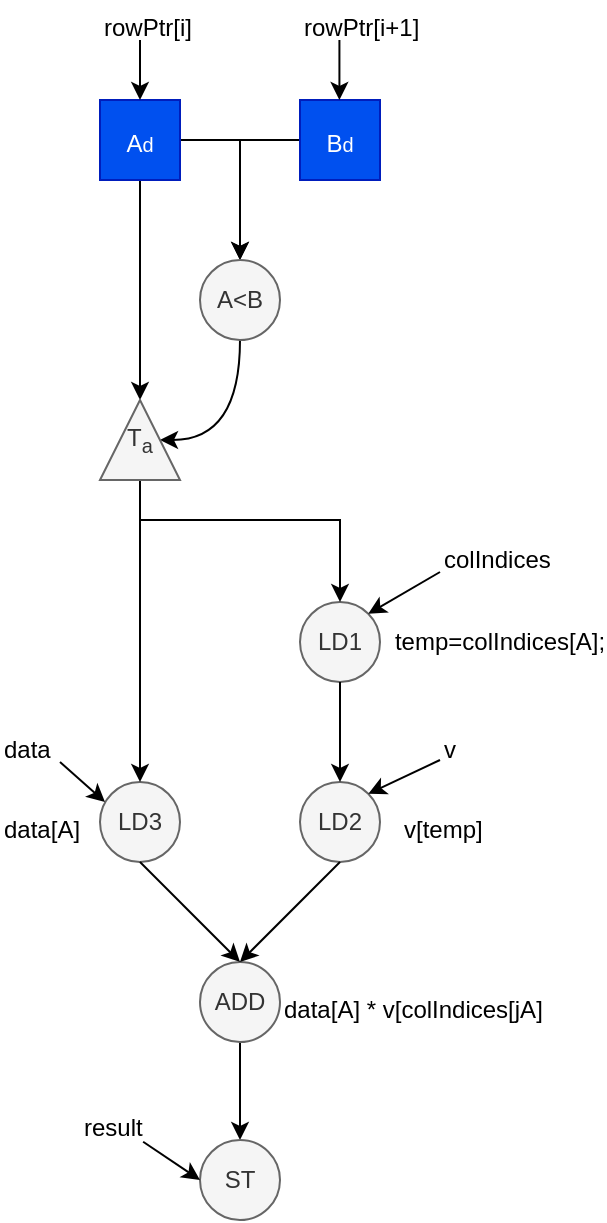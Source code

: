 <mxfile version="22.1.5" type="github">
  <diagram name="Page-1" id="8ce9d11a-91a2-4d17-14d8-a56ed91bf033">
    <mxGraphModel dx="906" dy="665" grid="1" gridSize="10" guides="1" tooltips="1" connect="1" arrows="1" fold="1" page="1" pageScale="1" pageWidth="1100" pageHeight="850" background="none" math="0" shadow="0">
      <root>
        <mxCell id="0" />
        <mxCell id="1" parent="0" />
        <mxCell id="U-zHn95BD_rkfPfJ5epH-1" value="LD3" style="ellipse;whiteSpace=wrap;html=1;aspect=fixed;fillColor=#f5f5f5;fontColor=#333333;strokeColor=#666666;" vertex="1" parent="1">
          <mxGeometry x="320" y="411" width="40" height="40" as="geometry" />
        </mxCell>
        <mxCell id="U-zHn95BD_rkfPfJ5epH-3" value="LD1" style="ellipse;whiteSpace=wrap;html=1;aspect=fixed;fillColor=#f5f5f5;fontColor=#333333;strokeColor=#666666;" vertex="1" parent="1">
          <mxGeometry x="420" y="321" width="40" height="40" as="geometry" />
        </mxCell>
        <mxCell id="U-zHn95BD_rkfPfJ5epH-4" value="LD2" style="ellipse;whiteSpace=wrap;html=1;aspect=fixed;fillColor=#f5f5f5;fontColor=#333333;strokeColor=#666666;" vertex="1" parent="1">
          <mxGeometry x="420" y="411" width="40" height="40" as="geometry" />
        </mxCell>
        <mxCell id="U-zHn95BD_rkfPfJ5epH-37" style="edgeStyle=orthogonalEdgeStyle;rounded=0;orthogonalLoop=1;jettySize=auto;html=1;exitX=0.5;exitY=1;exitDx=0;exitDy=0;entryX=0.5;entryY=0;entryDx=0;entryDy=0;" edge="1" parent="1" source="U-zHn95BD_rkfPfJ5epH-5" target="U-zHn95BD_rkfPfJ5epH-36">
          <mxGeometry relative="1" as="geometry" />
        </mxCell>
        <mxCell id="U-zHn95BD_rkfPfJ5epH-5" value="ADD" style="ellipse;whiteSpace=wrap;html=1;aspect=fixed;fillColor=#f5f5f5;fontColor=#333333;strokeColor=#666666;" vertex="1" parent="1">
          <mxGeometry x="370" y="501" width="40" height="40" as="geometry" />
        </mxCell>
        <mxCell id="U-zHn95BD_rkfPfJ5epH-6" value="" style="endArrow=classic;html=1;rounded=0;exitX=0.5;exitY=1;exitDx=0;exitDy=0;entryX=0.5;entryY=0;entryDx=0;entryDy=0;" edge="1" parent="1" source="U-zHn95BD_rkfPfJ5epH-3" target="U-zHn95BD_rkfPfJ5epH-4">
          <mxGeometry width="50" height="50" relative="1" as="geometry">
            <mxPoint x="450" y="391" as="sourcePoint" />
            <mxPoint x="490" y="521" as="targetPoint" />
          </mxGeometry>
        </mxCell>
        <mxCell id="U-zHn95BD_rkfPfJ5epH-7" value="" style="endArrow=classic;html=1;rounded=0;exitX=0.5;exitY=1;exitDx=0;exitDy=0;entryX=0.5;entryY=0;entryDx=0;entryDy=0;" edge="1" parent="1" source="U-zHn95BD_rkfPfJ5epH-4" target="U-zHn95BD_rkfPfJ5epH-5">
          <mxGeometry width="50" height="50" relative="1" as="geometry">
            <mxPoint x="430" y="501" as="sourcePoint" />
            <mxPoint x="350" y="511" as="targetPoint" />
          </mxGeometry>
        </mxCell>
        <mxCell id="U-zHn95BD_rkfPfJ5epH-8" value="" style="endArrow=classic;html=1;rounded=0;exitX=0.5;exitY=1;exitDx=0;exitDy=0;entryX=0.5;entryY=0;entryDx=0;entryDy=0;" edge="1" parent="1" source="U-zHn95BD_rkfPfJ5epH-1" target="U-zHn95BD_rkfPfJ5epH-5">
          <mxGeometry width="50" height="50" relative="1" as="geometry">
            <mxPoint x="450" y="501" as="sourcePoint" />
            <mxPoint x="350" y="551" as="targetPoint" />
          </mxGeometry>
        </mxCell>
        <mxCell id="U-zHn95BD_rkfPfJ5epH-9" value="temp=colIndices[A];" style="text;strokeColor=none;align=center;fillColor=none;html=1;verticalAlign=middle;whiteSpace=wrap;rounded=0;" vertex="1" parent="1">
          <mxGeometry x="490" y="326" width="60" height="30" as="geometry" />
        </mxCell>
        <mxCell id="U-zHn95BD_rkfPfJ5epH-10" value="data[A]" style="text;whiteSpace=wrap;" vertex="1" parent="1">
          <mxGeometry x="270" y="421" width="70" height="40" as="geometry" />
        </mxCell>
        <mxCell id="U-zHn95BD_rkfPfJ5epH-11" value="v[temp]" style="text;whiteSpace=wrap;" vertex="1" parent="1">
          <mxGeometry x="470" y="421" width="70" height="40" as="geometry" />
        </mxCell>
        <mxCell id="U-zHn95BD_rkfPfJ5epH-12" value="data[A] * v[colIndices[jA]" style="text;whiteSpace=wrap;" vertex="1" parent="1">
          <mxGeometry x="410" y="511" width="150" height="40" as="geometry" />
        </mxCell>
        <mxCell id="U-zHn95BD_rkfPfJ5epH-22" style="edgeStyle=orthogonalEdgeStyle;rounded=0;orthogonalLoop=1;jettySize=auto;html=1;exitX=1;exitY=0.5;exitDx=0;exitDy=0;entryX=0.5;entryY=0;entryDx=0;entryDy=0;" edge="1" parent="1" source="U-zHn95BD_rkfPfJ5epH-13" target="U-zHn95BD_rkfPfJ5epH-20">
          <mxGeometry relative="1" as="geometry" />
        </mxCell>
        <mxCell id="U-zHn95BD_rkfPfJ5epH-24" style="edgeStyle=orthogonalEdgeStyle;rounded=0;orthogonalLoop=1;jettySize=auto;html=1;exitX=0.5;exitY=1;exitDx=0;exitDy=0;entryX=1;entryY=0.5;entryDx=0;entryDy=0;" edge="1" parent="1" source="U-zHn95BD_rkfPfJ5epH-13" target="U-zHn95BD_rkfPfJ5epH-21">
          <mxGeometry relative="1" as="geometry" />
        </mxCell>
        <mxCell id="U-zHn95BD_rkfPfJ5epH-13" value="&lt;sub&gt;&lt;span style=&quot;font-size: 12px;&quot;&gt;A&lt;/span&gt;d&lt;/sub&gt;" style="whiteSpace=wrap;html=1;aspect=fixed;fillColor=#0050ef;strokeColor=#001DBC;fontColor=#ffffff;" vertex="1" parent="1">
          <mxGeometry x="320" y="70" width="40" height="40" as="geometry" />
        </mxCell>
        <mxCell id="U-zHn95BD_rkfPfJ5epH-25" style="edgeStyle=orthogonalEdgeStyle;rounded=0;orthogonalLoop=1;jettySize=auto;html=1;exitX=0;exitY=0.5;exitDx=0;exitDy=0;entryX=0.5;entryY=0;entryDx=0;entryDy=0;" edge="1" parent="1" source="U-zHn95BD_rkfPfJ5epH-14" target="U-zHn95BD_rkfPfJ5epH-20">
          <mxGeometry relative="1" as="geometry" />
        </mxCell>
        <mxCell id="U-zHn95BD_rkfPfJ5epH-14" value="&lt;sub&gt;&lt;span style=&quot;font-size: 12px;&quot;&gt;B&lt;/span&gt;d&lt;/sub&gt;" style="whiteSpace=wrap;html=1;aspect=fixed;fillColor=#0050ef;strokeColor=#001DBC;fontColor=#ffffff;" vertex="1" parent="1">
          <mxGeometry x="420" y="70" width="40" height="40" as="geometry" />
        </mxCell>
        <mxCell id="U-zHn95BD_rkfPfJ5epH-15" value="" style="endArrow=classic;html=1;rounded=0;entryX=0.5;entryY=0;entryDx=0;entryDy=0;" edge="1" parent="1" target="U-zHn95BD_rkfPfJ5epH-13">
          <mxGeometry width="50" height="50" relative="1" as="geometry">
            <mxPoint x="340" y="40" as="sourcePoint" />
            <mxPoint x="390" y="-10" as="targetPoint" />
          </mxGeometry>
        </mxCell>
        <mxCell id="U-zHn95BD_rkfPfJ5epH-17" value="" style="endArrow=classic;html=1;rounded=0;entryX=0.5;entryY=0;entryDx=0;entryDy=0;" edge="1" parent="1">
          <mxGeometry width="50" height="50" relative="1" as="geometry">
            <mxPoint x="439.71" y="40" as="sourcePoint" />
            <mxPoint x="439.71" y="70" as="targetPoint" />
          </mxGeometry>
        </mxCell>
        <mxCell id="U-zHn95BD_rkfPfJ5epH-18" value="rowPtr[i]" style="text;whiteSpace=wrap;" vertex="1" parent="1">
          <mxGeometry x="320" y="20" width="80" height="40" as="geometry" />
        </mxCell>
        <mxCell id="U-zHn95BD_rkfPfJ5epH-19" value="rowPtr[i+1]" style="text;whiteSpace=wrap;" vertex="1" parent="1">
          <mxGeometry x="420" y="20" width="80" height="40" as="geometry" />
        </mxCell>
        <mxCell id="U-zHn95BD_rkfPfJ5epH-23" style="edgeStyle=orthogonalEdgeStyle;rounded=0;orthogonalLoop=1;jettySize=auto;html=1;exitX=0.5;exitY=1;exitDx=0;exitDy=0;entryX=0.5;entryY=1;entryDx=0;entryDy=0;curved=1;" edge="1" parent="1" source="U-zHn95BD_rkfPfJ5epH-20" target="U-zHn95BD_rkfPfJ5epH-21">
          <mxGeometry relative="1" as="geometry">
            <Array as="points">
              <mxPoint x="390" y="240" />
            </Array>
          </mxGeometry>
        </mxCell>
        <mxCell id="U-zHn95BD_rkfPfJ5epH-20" value="A&amp;lt;B" style="ellipse;whiteSpace=wrap;html=1;aspect=fixed;fillColor=#f5f5f5;fontColor=#333333;strokeColor=#666666;" vertex="1" parent="1">
          <mxGeometry x="370" y="150" width="40" height="40" as="geometry" />
        </mxCell>
        <mxCell id="U-zHn95BD_rkfPfJ5epH-26" style="edgeStyle=orthogonalEdgeStyle;rounded=0;orthogonalLoop=1;jettySize=auto;html=1;exitX=0;exitY=0.5;exitDx=0;exitDy=0;entryX=0.5;entryY=0;entryDx=0;entryDy=0;" edge="1" parent="1" source="U-zHn95BD_rkfPfJ5epH-21" target="U-zHn95BD_rkfPfJ5epH-1">
          <mxGeometry relative="1" as="geometry" />
        </mxCell>
        <mxCell id="U-zHn95BD_rkfPfJ5epH-27" style="edgeStyle=orthogonalEdgeStyle;rounded=0;orthogonalLoop=1;jettySize=auto;html=1;exitX=0;exitY=0.5;exitDx=0;exitDy=0;entryX=0.5;entryY=0;entryDx=0;entryDy=0;" edge="1" parent="1" source="U-zHn95BD_rkfPfJ5epH-21" target="U-zHn95BD_rkfPfJ5epH-3">
          <mxGeometry relative="1" as="geometry">
            <Array as="points">
              <mxPoint x="340" y="280" />
            </Array>
          </mxGeometry>
        </mxCell>
        <mxCell id="U-zHn95BD_rkfPfJ5epH-21" value="T&lt;sub&gt;a&lt;/sub&gt;" style="triangle;whiteSpace=wrap;html=1;direction=north;fillColor=#f5f5f5;fontColor=#333333;strokeColor=#666666;" vertex="1" parent="1">
          <mxGeometry x="320" y="220" width="40" height="40" as="geometry" />
        </mxCell>
        <mxCell id="U-zHn95BD_rkfPfJ5epH-28" value="data" style="text;whiteSpace=wrap;" vertex="1" parent="1">
          <mxGeometry x="270" y="381" width="70" height="40" as="geometry" />
        </mxCell>
        <mxCell id="U-zHn95BD_rkfPfJ5epH-29" value="colIndices" style="text;whiteSpace=wrap;" vertex="1" parent="1">
          <mxGeometry x="490" y="286" width="70" height="40" as="geometry" />
        </mxCell>
        <mxCell id="U-zHn95BD_rkfPfJ5epH-30" value="v" style="text;whiteSpace=wrap;" vertex="1" parent="1">
          <mxGeometry x="490" y="381" width="20" height="19" as="geometry" />
        </mxCell>
        <mxCell id="U-zHn95BD_rkfPfJ5epH-32" value="" style="endArrow=classic;html=1;rounded=0;entryX=0.75;entryY=1;entryDx=0;entryDy=0;" edge="1" parent="1" target="U-zHn95BD_rkfPfJ5epH-28">
          <mxGeometry width="50" height="50" relative="1" as="geometry">
            <mxPoint x="300" y="401" as="sourcePoint" />
            <mxPoint x="350" y="351" as="targetPoint" />
          </mxGeometry>
        </mxCell>
        <mxCell id="U-zHn95BD_rkfPfJ5epH-34" value="" style="endArrow=classic;html=1;rounded=0;entryX=1;entryY=0;entryDx=0;entryDy=0;exitX=0;exitY=0.5;exitDx=0;exitDy=0;" edge="1" parent="1" source="U-zHn95BD_rkfPfJ5epH-29" target="U-zHn95BD_rkfPfJ5epH-3">
          <mxGeometry width="50" height="50" relative="1" as="geometry">
            <mxPoint x="490" y="321" as="sourcePoint" />
            <mxPoint x="520" y="390" as="targetPoint" />
          </mxGeometry>
        </mxCell>
        <mxCell id="U-zHn95BD_rkfPfJ5epH-35" value="" style="endArrow=classic;html=1;rounded=0;exitX=0;exitY=1;exitDx=0;exitDy=0;entryX=1;entryY=0;entryDx=0;entryDy=0;" edge="1" parent="1" source="U-zHn95BD_rkfPfJ5epH-30" target="U-zHn95BD_rkfPfJ5epH-4">
          <mxGeometry width="50" height="50" relative="1" as="geometry">
            <mxPoint x="510" y="401" as="sourcePoint" />
            <mxPoint x="780" y="350" as="targetPoint" />
          </mxGeometry>
        </mxCell>
        <mxCell id="U-zHn95BD_rkfPfJ5epH-36" value="ST" style="ellipse;whiteSpace=wrap;html=1;aspect=fixed;fillColor=#f5f5f5;fontColor=#333333;strokeColor=#666666;" vertex="1" parent="1">
          <mxGeometry x="370" y="590" width="40" height="40" as="geometry" />
        </mxCell>
        <mxCell id="U-zHn95BD_rkfPfJ5epH-39" style="rounded=0;orthogonalLoop=1;jettySize=auto;html=1;exitX=1.052;exitY=1.043;exitDx=0;exitDy=0;entryX=0;entryY=0.5;entryDx=0;entryDy=0;exitPerimeter=0;" edge="1" parent="1" source="U-zHn95BD_rkfPfJ5epH-38" target="U-zHn95BD_rkfPfJ5epH-36">
          <mxGeometry relative="1" as="geometry" />
        </mxCell>
        <mxCell id="U-zHn95BD_rkfPfJ5epH-38" value="result" style="text;whiteSpace=wrap;" vertex="1" parent="1">
          <mxGeometry x="310" y="570" width="30" height="20" as="geometry" />
        </mxCell>
      </root>
    </mxGraphModel>
  </diagram>
</mxfile>
